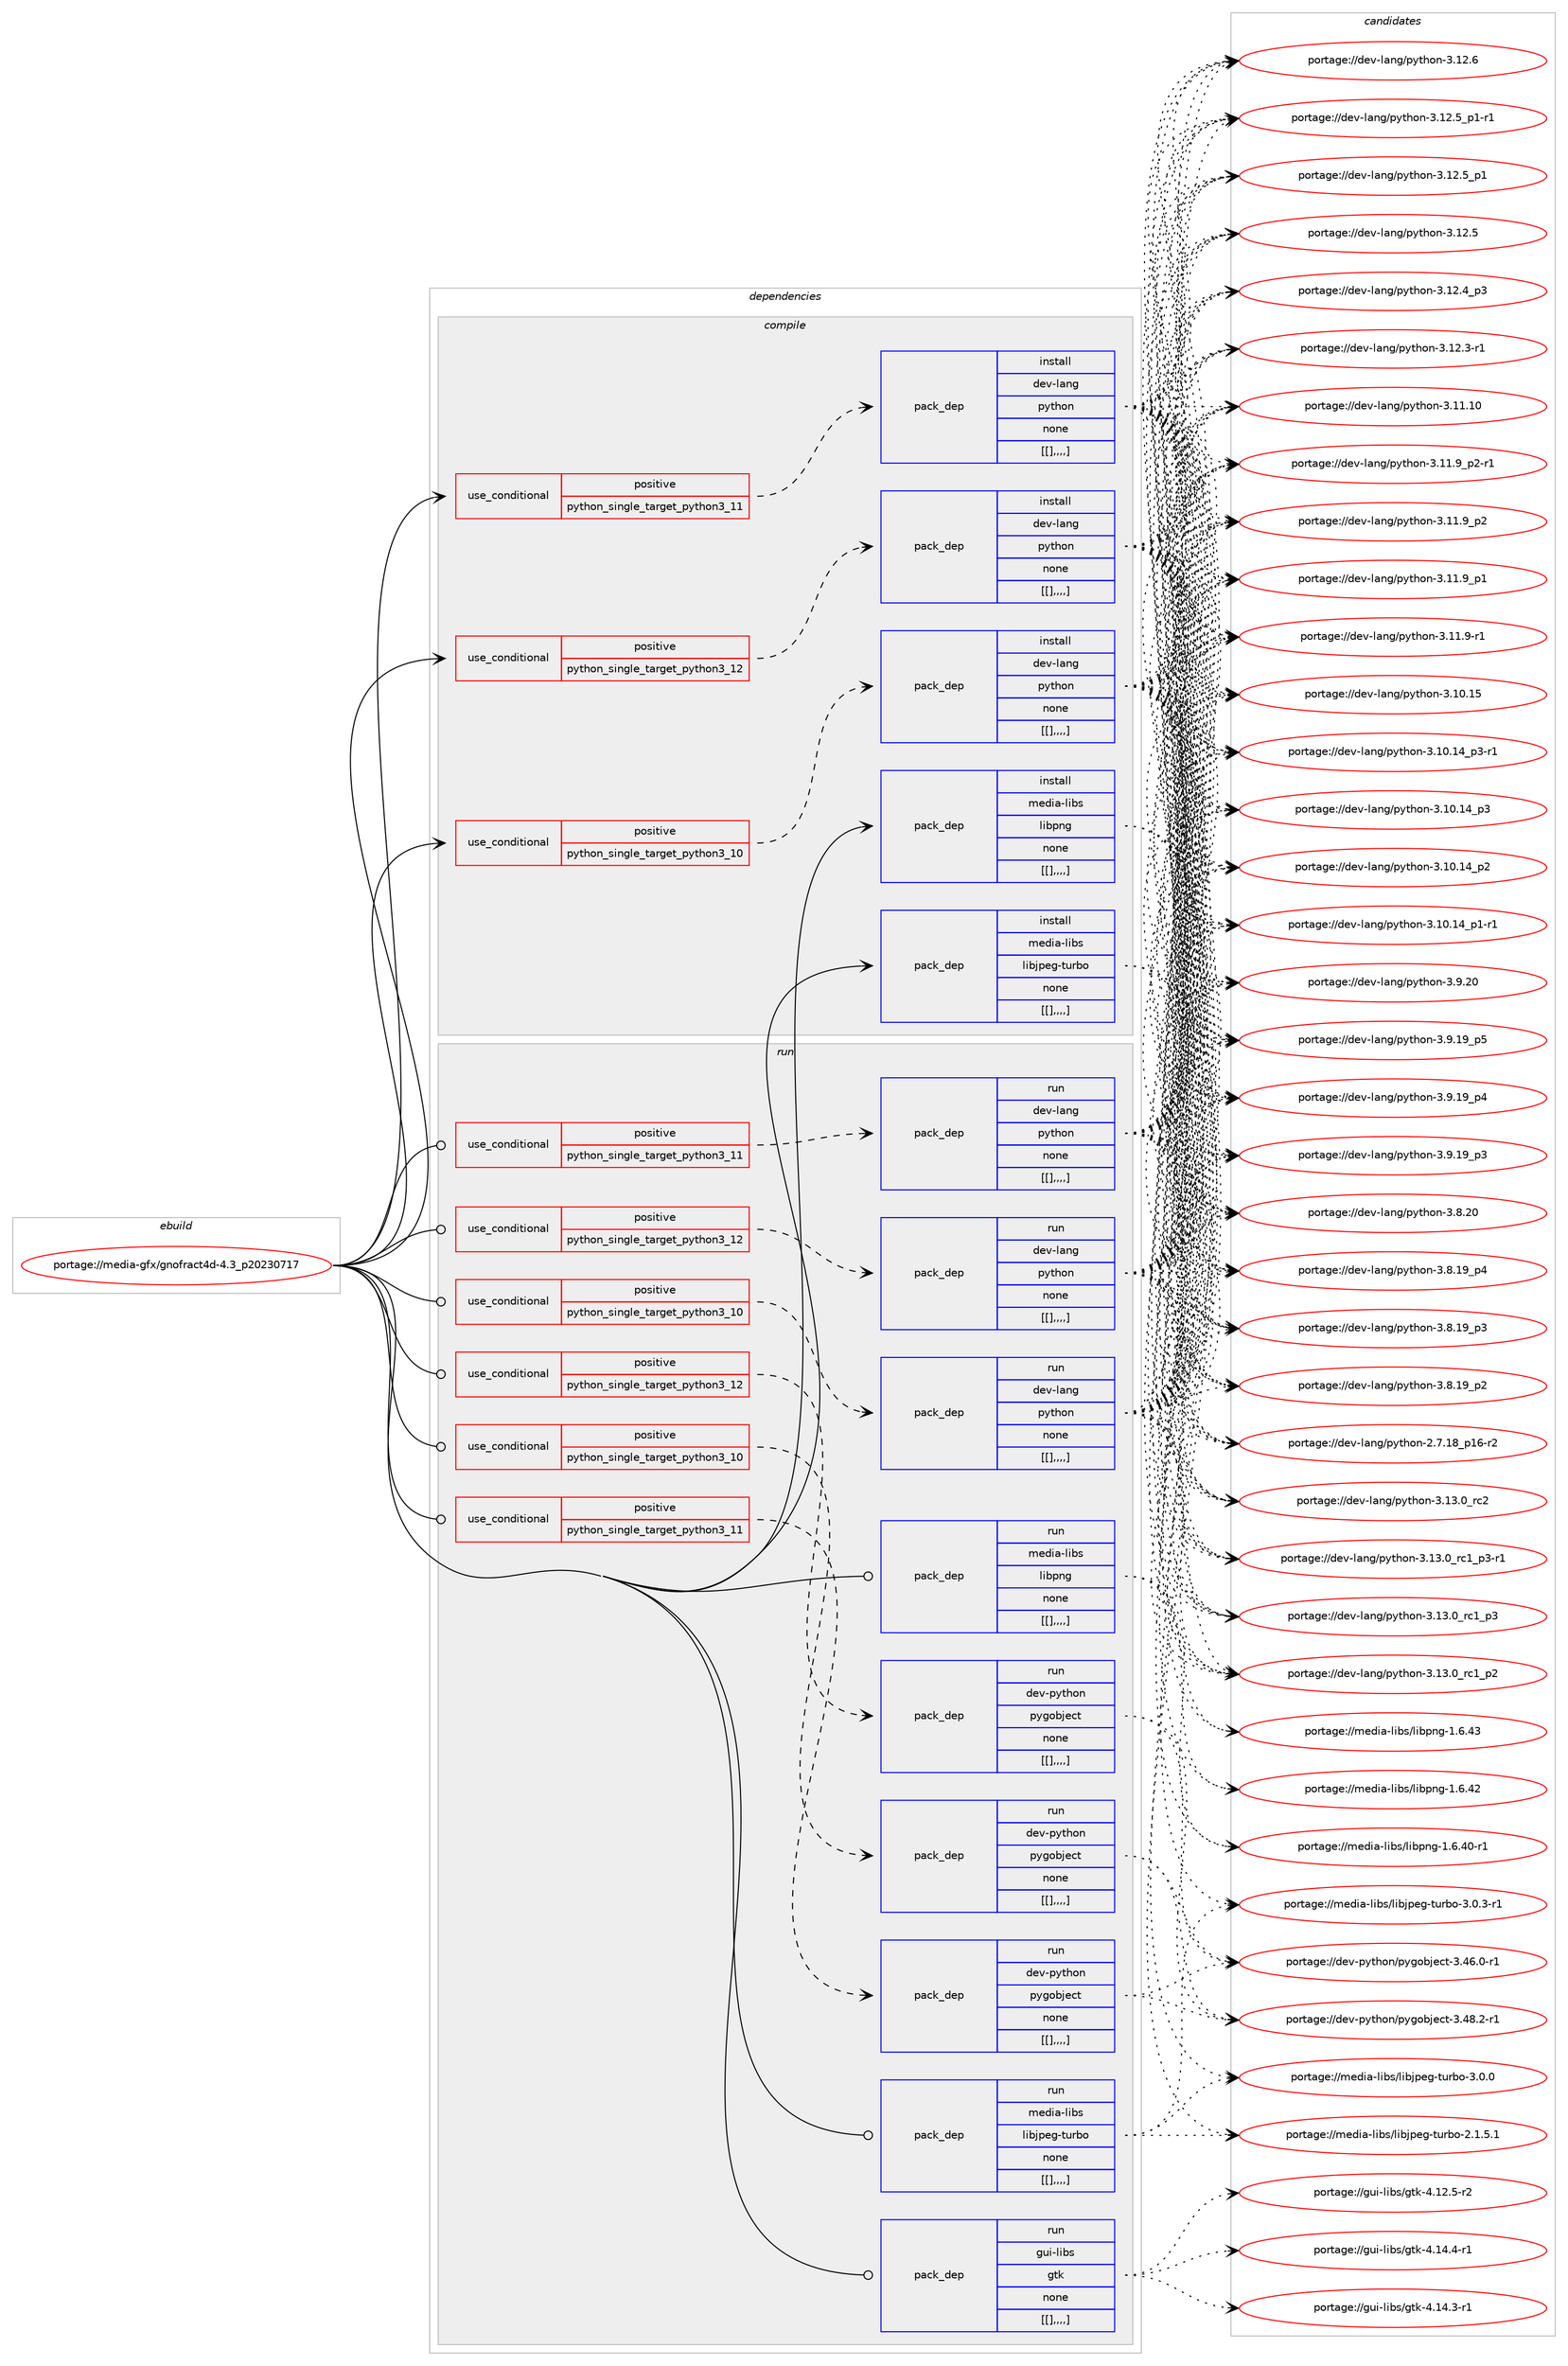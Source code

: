 digraph prolog {

# *************
# Graph options
# *************

newrank=true;
concentrate=true;
compound=true;
graph [rankdir=LR,fontname=Helvetica,fontsize=10,ranksep=1.5];#, ranksep=2.5, nodesep=0.2];
edge  [arrowhead=vee];
node  [fontname=Helvetica,fontsize=10];

# **********
# The ebuild
# **********

subgraph cluster_leftcol {
color=gray;
label=<<i>ebuild</i>>;
id [label="portage://media-gfx/gnofract4d-4.3_p20230717", color=red, width=4, href="../media-gfx/gnofract4d-4.3_p20230717.svg"];
}

# ****************
# The dependencies
# ****************

subgraph cluster_midcol {
color=gray;
label=<<i>dependencies</i>>;
subgraph cluster_compile {
fillcolor="#eeeeee";
style=filled;
label=<<i>compile</i>>;
subgraph cond75795 {
dependency303896 [label=<<TABLE BORDER="0" CELLBORDER="1" CELLSPACING="0" CELLPADDING="4"><TR><TD ROWSPAN="3" CELLPADDING="10">use_conditional</TD></TR><TR><TD>positive</TD></TR><TR><TD>python_single_target_python3_10</TD></TR></TABLE>>, shape=none, color=red];
subgraph pack225613 {
dependency303897 [label=<<TABLE BORDER="0" CELLBORDER="1" CELLSPACING="0" CELLPADDING="4" WIDTH="220"><TR><TD ROWSPAN="6" CELLPADDING="30">pack_dep</TD></TR><TR><TD WIDTH="110">install</TD></TR><TR><TD>dev-lang</TD></TR><TR><TD>python</TD></TR><TR><TD>none</TD></TR><TR><TD>[[],,,,]</TD></TR></TABLE>>, shape=none, color=blue];
}
dependency303896:e -> dependency303897:w [weight=20,style="dashed",arrowhead="vee"];
}
id:e -> dependency303896:w [weight=20,style="solid",arrowhead="vee"];
subgraph cond75796 {
dependency303898 [label=<<TABLE BORDER="0" CELLBORDER="1" CELLSPACING="0" CELLPADDING="4"><TR><TD ROWSPAN="3" CELLPADDING="10">use_conditional</TD></TR><TR><TD>positive</TD></TR><TR><TD>python_single_target_python3_11</TD></TR></TABLE>>, shape=none, color=red];
subgraph pack225614 {
dependency303899 [label=<<TABLE BORDER="0" CELLBORDER="1" CELLSPACING="0" CELLPADDING="4" WIDTH="220"><TR><TD ROWSPAN="6" CELLPADDING="30">pack_dep</TD></TR><TR><TD WIDTH="110">install</TD></TR><TR><TD>dev-lang</TD></TR><TR><TD>python</TD></TR><TR><TD>none</TD></TR><TR><TD>[[],,,,]</TD></TR></TABLE>>, shape=none, color=blue];
}
dependency303898:e -> dependency303899:w [weight=20,style="dashed",arrowhead="vee"];
}
id:e -> dependency303898:w [weight=20,style="solid",arrowhead="vee"];
subgraph cond75797 {
dependency303900 [label=<<TABLE BORDER="0" CELLBORDER="1" CELLSPACING="0" CELLPADDING="4"><TR><TD ROWSPAN="3" CELLPADDING="10">use_conditional</TD></TR><TR><TD>positive</TD></TR><TR><TD>python_single_target_python3_12</TD></TR></TABLE>>, shape=none, color=red];
subgraph pack225615 {
dependency303901 [label=<<TABLE BORDER="0" CELLBORDER="1" CELLSPACING="0" CELLPADDING="4" WIDTH="220"><TR><TD ROWSPAN="6" CELLPADDING="30">pack_dep</TD></TR><TR><TD WIDTH="110">install</TD></TR><TR><TD>dev-lang</TD></TR><TR><TD>python</TD></TR><TR><TD>none</TD></TR><TR><TD>[[],,,,]</TD></TR></TABLE>>, shape=none, color=blue];
}
dependency303900:e -> dependency303901:w [weight=20,style="dashed",arrowhead="vee"];
}
id:e -> dependency303900:w [weight=20,style="solid",arrowhead="vee"];
subgraph pack225616 {
dependency303902 [label=<<TABLE BORDER="0" CELLBORDER="1" CELLSPACING="0" CELLPADDING="4" WIDTH="220"><TR><TD ROWSPAN="6" CELLPADDING="30">pack_dep</TD></TR><TR><TD WIDTH="110">install</TD></TR><TR><TD>media-libs</TD></TR><TR><TD>libjpeg-turbo</TD></TR><TR><TD>none</TD></TR><TR><TD>[[],,,,]</TD></TR></TABLE>>, shape=none, color=blue];
}
id:e -> dependency303902:w [weight=20,style="solid",arrowhead="vee"];
subgraph pack225617 {
dependency303903 [label=<<TABLE BORDER="0" CELLBORDER="1" CELLSPACING="0" CELLPADDING="4" WIDTH="220"><TR><TD ROWSPAN="6" CELLPADDING="30">pack_dep</TD></TR><TR><TD WIDTH="110">install</TD></TR><TR><TD>media-libs</TD></TR><TR><TD>libpng</TD></TR><TR><TD>none</TD></TR><TR><TD>[[],,,,]</TD></TR></TABLE>>, shape=none, color=blue];
}
id:e -> dependency303903:w [weight=20,style="solid",arrowhead="vee"];
}
subgraph cluster_compileandrun {
fillcolor="#eeeeee";
style=filled;
label=<<i>compile and run</i>>;
}
subgraph cluster_run {
fillcolor="#eeeeee";
style=filled;
label=<<i>run</i>>;
subgraph cond75798 {
dependency303904 [label=<<TABLE BORDER="0" CELLBORDER="1" CELLSPACING="0" CELLPADDING="4"><TR><TD ROWSPAN="3" CELLPADDING="10">use_conditional</TD></TR><TR><TD>positive</TD></TR><TR><TD>python_single_target_python3_10</TD></TR></TABLE>>, shape=none, color=red];
subgraph pack225618 {
dependency303905 [label=<<TABLE BORDER="0" CELLBORDER="1" CELLSPACING="0" CELLPADDING="4" WIDTH="220"><TR><TD ROWSPAN="6" CELLPADDING="30">pack_dep</TD></TR><TR><TD WIDTH="110">run</TD></TR><TR><TD>dev-lang</TD></TR><TR><TD>python</TD></TR><TR><TD>none</TD></TR><TR><TD>[[],,,,]</TD></TR></TABLE>>, shape=none, color=blue];
}
dependency303904:e -> dependency303905:w [weight=20,style="dashed",arrowhead="vee"];
}
id:e -> dependency303904:w [weight=20,style="solid",arrowhead="odot"];
subgraph cond75799 {
dependency303906 [label=<<TABLE BORDER="0" CELLBORDER="1" CELLSPACING="0" CELLPADDING="4"><TR><TD ROWSPAN="3" CELLPADDING="10">use_conditional</TD></TR><TR><TD>positive</TD></TR><TR><TD>python_single_target_python3_10</TD></TR></TABLE>>, shape=none, color=red];
subgraph pack225619 {
dependency303907 [label=<<TABLE BORDER="0" CELLBORDER="1" CELLSPACING="0" CELLPADDING="4" WIDTH="220"><TR><TD ROWSPAN="6" CELLPADDING="30">pack_dep</TD></TR><TR><TD WIDTH="110">run</TD></TR><TR><TD>dev-python</TD></TR><TR><TD>pygobject</TD></TR><TR><TD>none</TD></TR><TR><TD>[[],,,,]</TD></TR></TABLE>>, shape=none, color=blue];
}
dependency303906:e -> dependency303907:w [weight=20,style="dashed",arrowhead="vee"];
}
id:e -> dependency303906:w [weight=20,style="solid",arrowhead="odot"];
subgraph cond75800 {
dependency303908 [label=<<TABLE BORDER="0" CELLBORDER="1" CELLSPACING="0" CELLPADDING="4"><TR><TD ROWSPAN="3" CELLPADDING="10">use_conditional</TD></TR><TR><TD>positive</TD></TR><TR><TD>python_single_target_python3_11</TD></TR></TABLE>>, shape=none, color=red];
subgraph pack225620 {
dependency303909 [label=<<TABLE BORDER="0" CELLBORDER="1" CELLSPACING="0" CELLPADDING="4" WIDTH="220"><TR><TD ROWSPAN="6" CELLPADDING="30">pack_dep</TD></TR><TR><TD WIDTH="110">run</TD></TR><TR><TD>dev-lang</TD></TR><TR><TD>python</TD></TR><TR><TD>none</TD></TR><TR><TD>[[],,,,]</TD></TR></TABLE>>, shape=none, color=blue];
}
dependency303908:e -> dependency303909:w [weight=20,style="dashed",arrowhead="vee"];
}
id:e -> dependency303908:w [weight=20,style="solid",arrowhead="odot"];
subgraph cond75801 {
dependency303910 [label=<<TABLE BORDER="0" CELLBORDER="1" CELLSPACING="0" CELLPADDING="4"><TR><TD ROWSPAN="3" CELLPADDING="10">use_conditional</TD></TR><TR><TD>positive</TD></TR><TR><TD>python_single_target_python3_11</TD></TR></TABLE>>, shape=none, color=red];
subgraph pack225621 {
dependency303911 [label=<<TABLE BORDER="0" CELLBORDER="1" CELLSPACING="0" CELLPADDING="4" WIDTH="220"><TR><TD ROWSPAN="6" CELLPADDING="30">pack_dep</TD></TR><TR><TD WIDTH="110">run</TD></TR><TR><TD>dev-python</TD></TR><TR><TD>pygobject</TD></TR><TR><TD>none</TD></TR><TR><TD>[[],,,,]</TD></TR></TABLE>>, shape=none, color=blue];
}
dependency303910:e -> dependency303911:w [weight=20,style="dashed",arrowhead="vee"];
}
id:e -> dependency303910:w [weight=20,style="solid",arrowhead="odot"];
subgraph cond75802 {
dependency303912 [label=<<TABLE BORDER="0" CELLBORDER="1" CELLSPACING="0" CELLPADDING="4"><TR><TD ROWSPAN="3" CELLPADDING="10">use_conditional</TD></TR><TR><TD>positive</TD></TR><TR><TD>python_single_target_python3_12</TD></TR></TABLE>>, shape=none, color=red];
subgraph pack225622 {
dependency303913 [label=<<TABLE BORDER="0" CELLBORDER="1" CELLSPACING="0" CELLPADDING="4" WIDTH="220"><TR><TD ROWSPAN="6" CELLPADDING="30">pack_dep</TD></TR><TR><TD WIDTH="110">run</TD></TR><TR><TD>dev-lang</TD></TR><TR><TD>python</TD></TR><TR><TD>none</TD></TR><TR><TD>[[],,,,]</TD></TR></TABLE>>, shape=none, color=blue];
}
dependency303912:e -> dependency303913:w [weight=20,style="dashed",arrowhead="vee"];
}
id:e -> dependency303912:w [weight=20,style="solid",arrowhead="odot"];
subgraph cond75803 {
dependency303914 [label=<<TABLE BORDER="0" CELLBORDER="1" CELLSPACING="0" CELLPADDING="4"><TR><TD ROWSPAN="3" CELLPADDING="10">use_conditional</TD></TR><TR><TD>positive</TD></TR><TR><TD>python_single_target_python3_12</TD></TR></TABLE>>, shape=none, color=red];
subgraph pack225623 {
dependency303915 [label=<<TABLE BORDER="0" CELLBORDER="1" CELLSPACING="0" CELLPADDING="4" WIDTH="220"><TR><TD ROWSPAN="6" CELLPADDING="30">pack_dep</TD></TR><TR><TD WIDTH="110">run</TD></TR><TR><TD>dev-python</TD></TR><TR><TD>pygobject</TD></TR><TR><TD>none</TD></TR><TR><TD>[[],,,,]</TD></TR></TABLE>>, shape=none, color=blue];
}
dependency303914:e -> dependency303915:w [weight=20,style="dashed",arrowhead="vee"];
}
id:e -> dependency303914:w [weight=20,style="solid",arrowhead="odot"];
subgraph pack225624 {
dependency303916 [label=<<TABLE BORDER="0" CELLBORDER="1" CELLSPACING="0" CELLPADDING="4" WIDTH="220"><TR><TD ROWSPAN="6" CELLPADDING="30">pack_dep</TD></TR><TR><TD WIDTH="110">run</TD></TR><TR><TD>gui-libs</TD></TR><TR><TD>gtk</TD></TR><TR><TD>none</TD></TR><TR><TD>[[],,,,]</TD></TR></TABLE>>, shape=none, color=blue];
}
id:e -> dependency303916:w [weight=20,style="solid",arrowhead="odot"];
subgraph pack225625 {
dependency303917 [label=<<TABLE BORDER="0" CELLBORDER="1" CELLSPACING="0" CELLPADDING="4" WIDTH="220"><TR><TD ROWSPAN="6" CELLPADDING="30">pack_dep</TD></TR><TR><TD WIDTH="110">run</TD></TR><TR><TD>media-libs</TD></TR><TR><TD>libjpeg-turbo</TD></TR><TR><TD>none</TD></TR><TR><TD>[[],,,,]</TD></TR></TABLE>>, shape=none, color=blue];
}
id:e -> dependency303917:w [weight=20,style="solid",arrowhead="odot"];
subgraph pack225626 {
dependency303918 [label=<<TABLE BORDER="0" CELLBORDER="1" CELLSPACING="0" CELLPADDING="4" WIDTH="220"><TR><TD ROWSPAN="6" CELLPADDING="30">pack_dep</TD></TR><TR><TD WIDTH="110">run</TD></TR><TR><TD>media-libs</TD></TR><TR><TD>libpng</TD></TR><TR><TD>none</TD></TR><TR><TD>[[],,,,]</TD></TR></TABLE>>, shape=none, color=blue];
}
id:e -> dependency303918:w [weight=20,style="solid",arrowhead="odot"];
}
}

# **************
# The candidates
# **************

subgraph cluster_choices {
rank=same;
color=gray;
label=<<i>candidates</i>>;

subgraph choice225613 {
color=black;
nodesep=1;
choice10010111845108971101034711212111610411111045514649514648951149950 [label="portage://dev-lang/python-3.13.0_rc2", color=red, width=4,href="../dev-lang/python-3.13.0_rc2.svg"];
choice1001011184510897110103471121211161041111104551464951464895114994995112514511449 [label="portage://dev-lang/python-3.13.0_rc1_p3-r1", color=red, width=4,href="../dev-lang/python-3.13.0_rc1_p3-r1.svg"];
choice100101118451089711010347112121116104111110455146495146489511499499511251 [label="portage://dev-lang/python-3.13.0_rc1_p3", color=red, width=4,href="../dev-lang/python-3.13.0_rc1_p3.svg"];
choice100101118451089711010347112121116104111110455146495146489511499499511250 [label="portage://dev-lang/python-3.13.0_rc1_p2", color=red, width=4,href="../dev-lang/python-3.13.0_rc1_p2.svg"];
choice10010111845108971101034711212111610411111045514649504654 [label="portage://dev-lang/python-3.12.6", color=red, width=4,href="../dev-lang/python-3.12.6.svg"];
choice1001011184510897110103471121211161041111104551464950465395112494511449 [label="portage://dev-lang/python-3.12.5_p1-r1", color=red, width=4,href="../dev-lang/python-3.12.5_p1-r1.svg"];
choice100101118451089711010347112121116104111110455146495046539511249 [label="portage://dev-lang/python-3.12.5_p1", color=red, width=4,href="../dev-lang/python-3.12.5_p1.svg"];
choice10010111845108971101034711212111610411111045514649504653 [label="portage://dev-lang/python-3.12.5", color=red, width=4,href="../dev-lang/python-3.12.5.svg"];
choice100101118451089711010347112121116104111110455146495046529511251 [label="portage://dev-lang/python-3.12.4_p3", color=red, width=4,href="../dev-lang/python-3.12.4_p3.svg"];
choice100101118451089711010347112121116104111110455146495046514511449 [label="portage://dev-lang/python-3.12.3-r1", color=red, width=4,href="../dev-lang/python-3.12.3-r1.svg"];
choice1001011184510897110103471121211161041111104551464949464948 [label="portage://dev-lang/python-3.11.10", color=red, width=4,href="../dev-lang/python-3.11.10.svg"];
choice1001011184510897110103471121211161041111104551464949465795112504511449 [label="portage://dev-lang/python-3.11.9_p2-r1", color=red, width=4,href="../dev-lang/python-3.11.9_p2-r1.svg"];
choice100101118451089711010347112121116104111110455146494946579511250 [label="portage://dev-lang/python-3.11.9_p2", color=red, width=4,href="../dev-lang/python-3.11.9_p2.svg"];
choice100101118451089711010347112121116104111110455146494946579511249 [label="portage://dev-lang/python-3.11.9_p1", color=red, width=4,href="../dev-lang/python-3.11.9_p1.svg"];
choice100101118451089711010347112121116104111110455146494946574511449 [label="portage://dev-lang/python-3.11.9-r1", color=red, width=4,href="../dev-lang/python-3.11.9-r1.svg"];
choice1001011184510897110103471121211161041111104551464948464953 [label="portage://dev-lang/python-3.10.15", color=red, width=4,href="../dev-lang/python-3.10.15.svg"];
choice100101118451089711010347112121116104111110455146494846495295112514511449 [label="portage://dev-lang/python-3.10.14_p3-r1", color=red, width=4,href="../dev-lang/python-3.10.14_p3-r1.svg"];
choice10010111845108971101034711212111610411111045514649484649529511251 [label="portage://dev-lang/python-3.10.14_p3", color=red, width=4,href="../dev-lang/python-3.10.14_p3.svg"];
choice10010111845108971101034711212111610411111045514649484649529511250 [label="portage://dev-lang/python-3.10.14_p2", color=red, width=4,href="../dev-lang/python-3.10.14_p2.svg"];
choice100101118451089711010347112121116104111110455146494846495295112494511449 [label="portage://dev-lang/python-3.10.14_p1-r1", color=red, width=4,href="../dev-lang/python-3.10.14_p1-r1.svg"];
choice10010111845108971101034711212111610411111045514657465048 [label="portage://dev-lang/python-3.9.20", color=red, width=4,href="../dev-lang/python-3.9.20.svg"];
choice100101118451089711010347112121116104111110455146574649579511253 [label="portage://dev-lang/python-3.9.19_p5", color=red, width=4,href="../dev-lang/python-3.9.19_p5.svg"];
choice100101118451089711010347112121116104111110455146574649579511252 [label="portage://dev-lang/python-3.9.19_p4", color=red, width=4,href="../dev-lang/python-3.9.19_p4.svg"];
choice100101118451089711010347112121116104111110455146574649579511251 [label="portage://dev-lang/python-3.9.19_p3", color=red, width=4,href="../dev-lang/python-3.9.19_p3.svg"];
choice10010111845108971101034711212111610411111045514656465048 [label="portage://dev-lang/python-3.8.20", color=red, width=4,href="../dev-lang/python-3.8.20.svg"];
choice100101118451089711010347112121116104111110455146564649579511252 [label="portage://dev-lang/python-3.8.19_p4", color=red, width=4,href="../dev-lang/python-3.8.19_p4.svg"];
choice100101118451089711010347112121116104111110455146564649579511251 [label="portage://dev-lang/python-3.8.19_p3", color=red, width=4,href="../dev-lang/python-3.8.19_p3.svg"];
choice100101118451089711010347112121116104111110455146564649579511250 [label="portage://dev-lang/python-3.8.19_p2", color=red, width=4,href="../dev-lang/python-3.8.19_p2.svg"];
choice100101118451089711010347112121116104111110455046554649569511249544511450 [label="portage://dev-lang/python-2.7.18_p16-r2", color=red, width=4,href="../dev-lang/python-2.7.18_p16-r2.svg"];
dependency303897:e -> choice10010111845108971101034711212111610411111045514649514648951149950:w [style=dotted,weight="100"];
dependency303897:e -> choice1001011184510897110103471121211161041111104551464951464895114994995112514511449:w [style=dotted,weight="100"];
dependency303897:e -> choice100101118451089711010347112121116104111110455146495146489511499499511251:w [style=dotted,weight="100"];
dependency303897:e -> choice100101118451089711010347112121116104111110455146495146489511499499511250:w [style=dotted,weight="100"];
dependency303897:e -> choice10010111845108971101034711212111610411111045514649504654:w [style=dotted,weight="100"];
dependency303897:e -> choice1001011184510897110103471121211161041111104551464950465395112494511449:w [style=dotted,weight="100"];
dependency303897:e -> choice100101118451089711010347112121116104111110455146495046539511249:w [style=dotted,weight="100"];
dependency303897:e -> choice10010111845108971101034711212111610411111045514649504653:w [style=dotted,weight="100"];
dependency303897:e -> choice100101118451089711010347112121116104111110455146495046529511251:w [style=dotted,weight="100"];
dependency303897:e -> choice100101118451089711010347112121116104111110455146495046514511449:w [style=dotted,weight="100"];
dependency303897:e -> choice1001011184510897110103471121211161041111104551464949464948:w [style=dotted,weight="100"];
dependency303897:e -> choice1001011184510897110103471121211161041111104551464949465795112504511449:w [style=dotted,weight="100"];
dependency303897:e -> choice100101118451089711010347112121116104111110455146494946579511250:w [style=dotted,weight="100"];
dependency303897:e -> choice100101118451089711010347112121116104111110455146494946579511249:w [style=dotted,weight="100"];
dependency303897:e -> choice100101118451089711010347112121116104111110455146494946574511449:w [style=dotted,weight="100"];
dependency303897:e -> choice1001011184510897110103471121211161041111104551464948464953:w [style=dotted,weight="100"];
dependency303897:e -> choice100101118451089711010347112121116104111110455146494846495295112514511449:w [style=dotted,weight="100"];
dependency303897:e -> choice10010111845108971101034711212111610411111045514649484649529511251:w [style=dotted,weight="100"];
dependency303897:e -> choice10010111845108971101034711212111610411111045514649484649529511250:w [style=dotted,weight="100"];
dependency303897:e -> choice100101118451089711010347112121116104111110455146494846495295112494511449:w [style=dotted,weight="100"];
dependency303897:e -> choice10010111845108971101034711212111610411111045514657465048:w [style=dotted,weight="100"];
dependency303897:e -> choice100101118451089711010347112121116104111110455146574649579511253:w [style=dotted,weight="100"];
dependency303897:e -> choice100101118451089711010347112121116104111110455146574649579511252:w [style=dotted,weight="100"];
dependency303897:e -> choice100101118451089711010347112121116104111110455146574649579511251:w [style=dotted,weight="100"];
dependency303897:e -> choice10010111845108971101034711212111610411111045514656465048:w [style=dotted,weight="100"];
dependency303897:e -> choice100101118451089711010347112121116104111110455146564649579511252:w [style=dotted,weight="100"];
dependency303897:e -> choice100101118451089711010347112121116104111110455146564649579511251:w [style=dotted,weight="100"];
dependency303897:e -> choice100101118451089711010347112121116104111110455146564649579511250:w [style=dotted,weight="100"];
dependency303897:e -> choice100101118451089711010347112121116104111110455046554649569511249544511450:w [style=dotted,weight="100"];
}
subgraph choice225614 {
color=black;
nodesep=1;
choice10010111845108971101034711212111610411111045514649514648951149950 [label="portage://dev-lang/python-3.13.0_rc2", color=red, width=4,href="../dev-lang/python-3.13.0_rc2.svg"];
choice1001011184510897110103471121211161041111104551464951464895114994995112514511449 [label="portage://dev-lang/python-3.13.0_rc1_p3-r1", color=red, width=4,href="../dev-lang/python-3.13.0_rc1_p3-r1.svg"];
choice100101118451089711010347112121116104111110455146495146489511499499511251 [label="portage://dev-lang/python-3.13.0_rc1_p3", color=red, width=4,href="../dev-lang/python-3.13.0_rc1_p3.svg"];
choice100101118451089711010347112121116104111110455146495146489511499499511250 [label="portage://dev-lang/python-3.13.0_rc1_p2", color=red, width=4,href="../dev-lang/python-3.13.0_rc1_p2.svg"];
choice10010111845108971101034711212111610411111045514649504654 [label="portage://dev-lang/python-3.12.6", color=red, width=4,href="../dev-lang/python-3.12.6.svg"];
choice1001011184510897110103471121211161041111104551464950465395112494511449 [label="portage://dev-lang/python-3.12.5_p1-r1", color=red, width=4,href="../dev-lang/python-3.12.5_p1-r1.svg"];
choice100101118451089711010347112121116104111110455146495046539511249 [label="portage://dev-lang/python-3.12.5_p1", color=red, width=4,href="../dev-lang/python-3.12.5_p1.svg"];
choice10010111845108971101034711212111610411111045514649504653 [label="portage://dev-lang/python-3.12.5", color=red, width=4,href="../dev-lang/python-3.12.5.svg"];
choice100101118451089711010347112121116104111110455146495046529511251 [label="portage://dev-lang/python-3.12.4_p3", color=red, width=4,href="../dev-lang/python-3.12.4_p3.svg"];
choice100101118451089711010347112121116104111110455146495046514511449 [label="portage://dev-lang/python-3.12.3-r1", color=red, width=4,href="../dev-lang/python-3.12.3-r1.svg"];
choice1001011184510897110103471121211161041111104551464949464948 [label="portage://dev-lang/python-3.11.10", color=red, width=4,href="../dev-lang/python-3.11.10.svg"];
choice1001011184510897110103471121211161041111104551464949465795112504511449 [label="portage://dev-lang/python-3.11.9_p2-r1", color=red, width=4,href="../dev-lang/python-3.11.9_p2-r1.svg"];
choice100101118451089711010347112121116104111110455146494946579511250 [label="portage://dev-lang/python-3.11.9_p2", color=red, width=4,href="../dev-lang/python-3.11.9_p2.svg"];
choice100101118451089711010347112121116104111110455146494946579511249 [label="portage://dev-lang/python-3.11.9_p1", color=red, width=4,href="../dev-lang/python-3.11.9_p1.svg"];
choice100101118451089711010347112121116104111110455146494946574511449 [label="portage://dev-lang/python-3.11.9-r1", color=red, width=4,href="../dev-lang/python-3.11.9-r1.svg"];
choice1001011184510897110103471121211161041111104551464948464953 [label="portage://dev-lang/python-3.10.15", color=red, width=4,href="../dev-lang/python-3.10.15.svg"];
choice100101118451089711010347112121116104111110455146494846495295112514511449 [label="portage://dev-lang/python-3.10.14_p3-r1", color=red, width=4,href="../dev-lang/python-3.10.14_p3-r1.svg"];
choice10010111845108971101034711212111610411111045514649484649529511251 [label="portage://dev-lang/python-3.10.14_p3", color=red, width=4,href="../dev-lang/python-3.10.14_p3.svg"];
choice10010111845108971101034711212111610411111045514649484649529511250 [label="portage://dev-lang/python-3.10.14_p2", color=red, width=4,href="../dev-lang/python-3.10.14_p2.svg"];
choice100101118451089711010347112121116104111110455146494846495295112494511449 [label="portage://dev-lang/python-3.10.14_p1-r1", color=red, width=4,href="../dev-lang/python-3.10.14_p1-r1.svg"];
choice10010111845108971101034711212111610411111045514657465048 [label="portage://dev-lang/python-3.9.20", color=red, width=4,href="../dev-lang/python-3.9.20.svg"];
choice100101118451089711010347112121116104111110455146574649579511253 [label="portage://dev-lang/python-3.9.19_p5", color=red, width=4,href="../dev-lang/python-3.9.19_p5.svg"];
choice100101118451089711010347112121116104111110455146574649579511252 [label="portage://dev-lang/python-3.9.19_p4", color=red, width=4,href="../dev-lang/python-3.9.19_p4.svg"];
choice100101118451089711010347112121116104111110455146574649579511251 [label="portage://dev-lang/python-3.9.19_p3", color=red, width=4,href="../dev-lang/python-3.9.19_p3.svg"];
choice10010111845108971101034711212111610411111045514656465048 [label="portage://dev-lang/python-3.8.20", color=red, width=4,href="../dev-lang/python-3.8.20.svg"];
choice100101118451089711010347112121116104111110455146564649579511252 [label="portage://dev-lang/python-3.8.19_p4", color=red, width=4,href="../dev-lang/python-3.8.19_p4.svg"];
choice100101118451089711010347112121116104111110455146564649579511251 [label="portage://dev-lang/python-3.8.19_p3", color=red, width=4,href="../dev-lang/python-3.8.19_p3.svg"];
choice100101118451089711010347112121116104111110455146564649579511250 [label="portage://dev-lang/python-3.8.19_p2", color=red, width=4,href="../dev-lang/python-3.8.19_p2.svg"];
choice100101118451089711010347112121116104111110455046554649569511249544511450 [label="portage://dev-lang/python-2.7.18_p16-r2", color=red, width=4,href="../dev-lang/python-2.7.18_p16-r2.svg"];
dependency303899:e -> choice10010111845108971101034711212111610411111045514649514648951149950:w [style=dotted,weight="100"];
dependency303899:e -> choice1001011184510897110103471121211161041111104551464951464895114994995112514511449:w [style=dotted,weight="100"];
dependency303899:e -> choice100101118451089711010347112121116104111110455146495146489511499499511251:w [style=dotted,weight="100"];
dependency303899:e -> choice100101118451089711010347112121116104111110455146495146489511499499511250:w [style=dotted,weight="100"];
dependency303899:e -> choice10010111845108971101034711212111610411111045514649504654:w [style=dotted,weight="100"];
dependency303899:e -> choice1001011184510897110103471121211161041111104551464950465395112494511449:w [style=dotted,weight="100"];
dependency303899:e -> choice100101118451089711010347112121116104111110455146495046539511249:w [style=dotted,weight="100"];
dependency303899:e -> choice10010111845108971101034711212111610411111045514649504653:w [style=dotted,weight="100"];
dependency303899:e -> choice100101118451089711010347112121116104111110455146495046529511251:w [style=dotted,weight="100"];
dependency303899:e -> choice100101118451089711010347112121116104111110455146495046514511449:w [style=dotted,weight="100"];
dependency303899:e -> choice1001011184510897110103471121211161041111104551464949464948:w [style=dotted,weight="100"];
dependency303899:e -> choice1001011184510897110103471121211161041111104551464949465795112504511449:w [style=dotted,weight="100"];
dependency303899:e -> choice100101118451089711010347112121116104111110455146494946579511250:w [style=dotted,weight="100"];
dependency303899:e -> choice100101118451089711010347112121116104111110455146494946579511249:w [style=dotted,weight="100"];
dependency303899:e -> choice100101118451089711010347112121116104111110455146494946574511449:w [style=dotted,weight="100"];
dependency303899:e -> choice1001011184510897110103471121211161041111104551464948464953:w [style=dotted,weight="100"];
dependency303899:e -> choice100101118451089711010347112121116104111110455146494846495295112514511449:w [style=dotted,weight="100"];
dependency303899:e -> choice10010111845108971101034711212111610411111045514649484649529511251:w [style=dotted,weight="100"];
dependency303899:e -> choice10010111845108971101034711212111610411111045514649484649529511250:w [style=dotted,weight="100"];
dependency303899:e -> choice100101118451089711010347112121116104111110455146494846495295112494511449:w [style=dotted,weight="100"];
dependency303899:e -> choice10010111845108971101034711212111610411111045514657465048:w [style=dotted,weight="100"];
dependency303899:e -> choice100101118451089711010347112121116104111110455146574649579511253:w [style=dotted,weight="100"];
dependency303899:e -> choice100101118451089711010347112121116104111110455146574649579511252:w [style=dotted,weight="100"];
dependency303899:e -> choice100101118451089711010347112121116104111110455146574649579511251:w [style=dotted,weight="100"];
dependency303899:e -> choice10010111845108971101034711212111610411111045514656465048:w [style=dotted,weight="100"];
dependency303899:e -> choice100101118451089711010347112121116104111110455146564649579511252:w [style=dotted,weight="100"];
dependency303899:e -> choice100101118451089711010347112121116104111110455146564649579511251:w [style=dotted,weight="100"];
dependency303899:e -> choice100101118451089711010347112121116104111110455146564649579511250:w [style=dotted,weight="100"];
dependency303899:e -> choice100101118451089711010347112121116104111110455046554649569511249544511450:w [style=dotted,weight="100"];
}
subgraph choice225615 {
color=black;
nodesep=1;
choice10010111845108971101034711212111610411111045514649514648951149950 [label="portage://dev-lang/python-3.13.0_rc2", color=red, width=4,href="../dev-lang/python-3.13.0_rc2.svg"];
choice1001011184510897110103471121211161041111104551464951464895114994995112514511449 [label="portage://dev-lang/python-3.13.0_rc1_p3-r1", color=red, width=4,href="../dev-lang/python-3.13.0_rc1_p3-r1.svg"];
choice100101118451089711010347112121116104111110455146495146489511499499511251 [label="portage://dev-lang/python-3.13.0_rc1_p3", color=red, width=4,href="../dev-lang/python-3.13.0_rc1_p3.svg"];
choice100101118451089711010347112121116104111110455146495146489511499499511250 [label="portage://dev-lang/python-3.13.0_rc1_p2", color=red, width=4,href="../dev-lang/python-3.13.0_rc1_p2.svg"];
choice10010111845108971101034711212111610411111045514649504654 [label="portage://dev-lang/python-3.12.6", color=red, width=4,href="../dev-lang/python-3.12.6.svg"];
choice1001011184510897110103471121211161041111104551464950465395112494511449 [label="portage://dev-lang/python-3.12.5_p1-r1", color=red, width=4,href="../dev-lang/python-3.12.5_p1-r1.svg"];
choice100101118451089711010347112121116104111110455146495046539511249 [label="portage://dev-lang/python-3.12.5_p1", color=red, width=4,href="../dev-lang/python-3.12.5_p1.svg"];
choice10010111845108971101034711212111610411111045514649504653 [label="portage://dev-lang/python-3.12.5", color=red, width=4,href="../dev-lang/python-3.12.5.svg"];
choice100101118451089711010347112121116104111110455146495046529511251 [label="portage://dev-lang/python-3.12.4_p3", color=red, width=4,href="../dev-lang/python-3.12.4_p3.svg"];
choice100101118451089711010347112121116104111110455146495046514511449 [label="portage://dev-lang/python-3.12.3-r1", color=red, width=4,href="../dev-lang/python-3.12.3-r1.svg"];
choice1001011184510897110103471121211161041111104551464949464948 [label="portage://dev-lang/python-3.11.10", color=red, width=4,href="../dev-lang/python-3.11.10.svg"];
choice1001011184510897110103471121211161041111104551464949465795112504511449 [label="portage://dev-lang/python-3.11.9_p2-r1", color=red, width=4,href="../dev-lang/python-3.11.9_p2-r1.svg"];
choice100101118451089711010347112121116104111110455146494946579511250 [label="portage://dev-lang/python-3.11.9_p2", color=red, width=4,href="../dev-lang/python-3.11.9_p2.svg"];
choice100101118451089711010347112121116104111110455146494946579511249 [label="portage://dev-lang/python-3.11.9_p1", color=red, width=4,href="../dev-lang/python-3.11.9_p1.svg"];
choice100101118451089711010347112121116104111110455146494946574511449 [label="portage://dev-lang/python-3.11.9-r1", color=red, width=4,href="../dev-lang/python-3.11.9-r1.svg"];
choice1001011184510897110103471121211161041111104551464948464953 [label="portage://dev-lang/python-3.10.15", color=red, width=4,href="../dev-lang/python-3.10.15.svg"];
choice100101118451089711010347112121116104111110455146494846495295112514511449 [label="portage://dev-lang/python-3.10.14_p3-r1", color=red, width=4,href="../dev-lang/python-3.10.14_p3-r1.svg"];
choice10010111845108971101034711212111610411111045514649484649529511251 [label="portage://dev-lang/python-3.10.14_p3", color=red, width=4,href="../dev-lang/python-3.10.14_p3.svg"];
choice10010111845108971101034711212111610411111045514649484649529511250 [label="portage://dev-lang/python-3.10.14_p2", color=red, width=4,href="../dev-lang/python-3.10.14_p2.svg"];
choice100101118451089711010347112121116104111110455146494846495295112494511449 [label="portage://dev-lang/python-3.10.14_p1-r1", color=red, width=4,href="../dev-lang/python-3.10.14_p1-r1.svg"];
choice10010111845108971101034711212111610411111045514657465048 [label="portage://dev-lang/python-3.9.20", color=red, width=4,href="../dev-lang/python-3.9.20.svg"];
choice100101118451089711010347112121116104111110455146574649579511253 [label="portage://dev-lang/python-3.9.19_p5", color=red, width=4,href="../dev-lang/python-3.9.19_p5.svg"];
choice100101118451089711010347112121116104111110455146574649579511252 [label="portage://dev-lang/python-3.9.19_p4", color=red, width=4,href="../dev-lang/python-3.9.19_p4.svg"];
choice100101118451089711010347112121116104111110455146574649579511251 [label="portage://dev-lang/python-3.9.19_p3", color=red, width=4,href="../dev-lang/python-3.9.19_p3.svg"];
choice10010111845108971101034711212111610411111045514656465048 [label="portage://dev-lang/python-3.8.20", color=red, width=4,href="../dev-lang/python-3.8.20.svg"];
choice100101118451089711010347112121116104111110455146564649579511252 [label="portage://dev-lang/python-3.8.19_p4", color=red, width=4,href="../dev-lang/python-3.8.19_p4.svg"];
choice100101118451089711010347112121116104111110455146564649579511251 [label="portage://dev-lang/python-3.8.19_p3", color=red, width=4,href="../dev-lang/python-3.8.19_p3.svg"];
choice100101118451089711010347112121116104111110455146564649579511250 [label="portage://dev-lang/python-3.8.19_p2", color=red, width=4,href="../dev-lang/python-3.8.19_p2.svg"];
choice100101118451089711010347112121116104111110455046554649569511249544511450 [label="portage://dev-lang/python-2.7.18_p16-r2", color=red, width=4,href="../dev-lang/python-2.7.18_p16-r2.svg"];
dependency303901:e -> choice10010111845108971101034711212111610411111045514649514648951149950:w [style=dotted,weight="100"];
dependency303901:e -> choice1001011184510897110103471121211161041111104551464951464895114994995112514511449:w [style=dotted,weight="100"];
dependency303901:e -> choice100101118451089711010347112121116104111110455146495146489511499499511251:w [style=dotted,weight="100"];
dependency303901:e -> choice100101118451089711010347112121116104111110455146495146489511499499511250:w [style=dotted,weight="100"];
dependency303901:e -> choice10010111845108971101034711212111610411111045514649504654:w [style=dotted,weight="100"];
dependency303901:e -> choice1001011184510897110103471121211161041111104551464950465395112494511449:w [style=dotted,weight="100"];
dependency303901:e -> choice100101118451089711010347112121116104111110455146495046539511249:w [style=dotted,weight="100"];
dependency303901:e -> choice10010111845108971101034711212111610411111045514649504653:w [style=dotted,weight="100"];
dependency303901:e -> choice100101118451089711010347112121116104111110455146495046529511251:w [style=dotted,weight="100"];
dependency303901:e -> choice100101118451089711010347112121116104111110455146495046514511449:w [style=dotted,weight="100"];
dependency303901:e -> choice1001011184510897110103471121211161041111104551464949464948:w [style=dotted,weight="100"];
dependency303901:e -> choice1001011184510897110103471121211161041111104551464949465795112504511449:w [style=dotted,weight="100"];
dependency303901:e -> choice100101118451089711010347112121116104111110455146494946579511250:w [style=dotted,weight="100"];
dependency303901:e -> choice100101118451089711010347112121116104111110455146494946579511249:w [style=dotted,weight="100"];
dependency303901:e -> choice100101118451089711010347112121116104111110455146494946574511449:w [style=dotted,weight="100"];
dependency303901:e -> choice1001011184510897110103471121211161041111104551464948464953:w [style=dotted,weight="100"];
dependency303901:e -> choice100101118451089711010347112121116104111110455146494846495295112514511449:w [style=dotted,weight="100"];
dependency303901:e -> choice10010111845108971101034711212111610411111045514649484649529511251:w [style=dotted,weight="100"];
dependency303901:e -> choice10010111845108971101034711212111610411111045514649484649529511250:w [style=dotted,weight="100"];
dependency303901:e -> choice100101118451089711010347112121116104111110455146494846495295112494511449:w [style=dotted,weight="100"];
dependency303901:e -> choice10010111845108971101034711212111610411111045514657465048:w [style=dotted,weight="100"];
dependency303901:e -> choice100101118451089711010347112121116104111110455146574649579511253:w [style=dotted,weight="100"];
dependency303901:e -> choice100101118451089711010347112121116104111110455146574649579511252:w [style=dotted,weight="100"];
dependency303901:e -> choice100101118451089711010347112121116104111110455146574649579511251:w [style=dotted,weight="100"];
dependency303901:e -> choice10010111845108971101034711212111610411111045514656465048:w [style=dotted,weight="100"];
dependency303901:e -> choice100101118451089711010347112121116104111110455146564649579511252:w [style=dotted,weight="100"];
dependency303901:e -> choice100101118451089711010347112121116104111110455146564649579511251:w [style=dotted,weight="100"];
dependency303901:e -> choice100101118451089711010347112121116104111110455146564649579511250:w [style=dotted,weight="100"];
dependency303901:e -> choice100101118451089711010347112121116104111110455046554649569511249544511450:w [style=dotted,weight="100"];
}
subgraph choice225616 {
color=black;
nodesep=1;
choice109101100105974510810598115471081059810611210110345116117114981114551464846514511449 [label="portage://media-libs/libjpeg-turbo-3.0.3-r1", color=red, width=4,href="../media-libs/libjpeg-turbo-3.0.3-r1.svg"];
choice10910110010597451081059811547108105981061121011034511611711498111455146484648 [label="portage://media-libs/libjpeg-turbo-3.0.0", color=red, width=4,href="../media-libs/libjpeg-turbo-3.0.0.svg"];
choice109101100105974510810598115471081059810611210110345116117114981114550464946534649 [label="portage://media-libs/libjpeg-turbo-2.1.5.1", color=red, width=4,href="../media-libs/libjpeg-turbo-2.1.5.1.svg"];
dependency303902:e -> choice109101100105974510810598115471081059810611210110345116117114981114551464846514511449:w [style=dotted,weight="100"];
dependency303902:e -> choice10910110010597451081059811547108105981061121011034511611711498111455146484648:w [style=dotted,weight="100"];
dependency303902:e -> choice109101100105974510810598115471081059810611210110345116117114981114550464946534649:w [style=dotted,weight="100"];
}
subgraph choice225617 {
color=black;
nodesep=1;
choice109101100105974510810598115471081059811211010345494654465251 [label="portage://media-libs/libpng-1.6.43", color=red, width=4,href="../media-libs/libpng-1.6.43.svg"];
choice109101100105974510810598115471081059811211010345494654465250 [label="portage://media-libs/libpng-1.6.42", color=red, width=4,href="../media-libs/libpng-1.6.42.svg"];
choice1091011001059745108105981154710810598112110103454946544652484511449 [label="portage://media-libs/libpng-1.6.40-r1", color=red, width=4,href="../media-libs/libpng-1.6.40-r1.svg"];
dependency303903:e -> choice109101100105974510810598115471081059811211010345494654465251:w [style=dotted,weight="100"];
dependency303903:e -> choice109101100105974510810598115471081059811211010345494654465250:w [style=dotted,weight="100"];
dependency303903:e -> choice1091011001059745108105981154710810598112110103454946544652484511449:w [style=dotted,weight="100"];
}
subgraph choice225618 {
color=black;
nodesep=1;
choice10010111845108971101034711212111610411111045514649514648951149950 [label="portage://dev-lang/python-3.13.0_rc2", color=red, width=4,href="../dev-lang/python-3.13.0_rc2.svg"];
choice1001011184510897110103471121211161041111104551464951464895114994995112514511449 [label="portage://dev-lang/python-3.13.0_rc1_p3-r1", color=red, width=4,href="../dev-lang/python-3.13.0_rc1_p3-r1.svg"];
choice100101118451089711010347112121116104111110455146495146489511499499511251 [label="portage://dev-lang/python-3.13.0_rc1_p3", color=red, width=4,href="../dev-lang/python-3.13.0_rc1_p3.svg"];
choice100101118451089711010347112121116104111110455146495146489511499499511250 [label="portage://dev-lang/python-3.13.0_rc1_p2", color=red, width=4,href="../dev-lang/python-3.13.0_rc1_p2.svg"];
choice10010111845108971101034711212111610411111045514649504654 [label="portage://dev-lang/python-3.12.6", color=red, width=4,href="../dev-lang/python-3.12.6.svg"];
choice1001011184510897110103471121211161041111104551464950465395112494511449 [label="portage://dev-lang/python-3.12.5_p1-r1", color=red, width=4,href="../dev-lang/python-3.12.5_p1-r1.svg"];
choice100101118451089711010347112121116104111110455146495046539511249 [label="portage://dev-lang/python-3.12.5_p1", color=red, width=4,href="../dev-lang/python-3.12.5_p1.svg"];
choice10010111845108971101034711212111610411111045514649504653 [label="portage://dev-lang/python-3.12.5", color=red, width=4,href="../dev-lang/python-3.12.5.svg"];
choice100101118451089711010347112121116104111110455146495046529511251 [label="portage://dev-lang/python-3.12.4_p3", color=red, width=4,href="../dev-lang/python-3.12.4_p3.svg"];
choice100101118451089711010347112121116104111110455146495046514511449 [label="portage://dev-lang/python-3.12.3-r1", color=red, width=4,href="../dev-lang/python-3.12.3-r1.svg"];
choice1001011184510897110103471121211161041111104551464949464948 [label="portage://dev-lang/python-3.11.10", color=red, width=4,href="../dev-lang/python-3.11.10.svg"];
choice1001011184510897110103471121211161041111104551464949465795112504511449 [label="portage://dev-lang/python-3.11.9_p2-r1", color=red, width=4,href="../dev-lang/python-3.11.9_p2-r1.svg"];
choice100101118451089711010347112121116104111110455146494946579511250 [label="portage://dev-lang/python-3.11.9_p2", color=red, width=4,href="../dev-lang/python-3.11.9_p2.svg"];
choice100101118451089711010347112121116104111110455146494946579511249 [label="portage://dev-lang/python-3.11.9_p1", color=red, width=4,href="../dev-lang/python-3.11.9_p1.svg"];
choice100101118451089711010347112121116104111110455146494946574511449 [label="portage://dev-lang/python-3.11.9-r1", color=red, width=4,href="../dev-lang/python-3.11.9-r1.svg"];
choice1001011184510897110103471121211161041111104551464948464953 [label="portage://dev-lang/python-3.10.15", color=red, width=4,href="../dev-lang/python-3.10.15.svg"];
choice100101118451089711010347112121116104111110455146494846495295112514511449 [label="portage://dev-lang/python-3.10.14_p3-r1", color=red, width=4,href="../dev-lang/python-3.10.14_p3-r1.svg"];
choice10010111845108971101034711212111610411111045514649484649529511251 [label="portage://dev-lang/python-3.10.14_p3", color=red, width=4,href="../dev-lang/python-3.10.14_p3.svg"];
choice10010111845108971101034711212111610411111045514649484649529511250 [label="portage://dev-lang/python-3.10.14_p2", color=red, width=4,href="../dev-lang/python-3.10.14_p2.svg"];
choice100101118451089711010347112121116104111110455146494846495295112494511449 [label="portage://dev-lang/python-3.10.14_p1-r1", color=red, width=4,href="../dev-lang/python-3.10.14_p1-r1.svg"];
choice10010111845108971101034711212111610411111045514657465048 [label="portage://dev-lang/python-3.9.20", color=red, width=4,href="../dev-lang/python-3.9.20.svg"];
choice100101118451089711010347112121116104111110455146574649579511253 [label="portage://dev-lang/python-3.9.19_p5", color=red, width=4,href="../dev-lang/python-3.9.19_p5.svg"];
choice100101118451089711010347112121116104111110455146574649579511252 [label="portage://dev-lang/python-3.9.19_p4", color=red, width=4,href="../dev-lang/python-3.9.19_p4.svg"];
choice100101118451089711010347112121116104111110455146574649579511251 [label="portage://dev-lang/python-3.9.19_p3", color=red, width=4,href="../dev-lang/python-3.9.19_p3.svg"];
choice10010111845108971101034711212111610411111045514656465048 [label="portage://dev-lang/python-3.8.20", color=red, width=4,href="../dev-lang/python-3.8.20.svg"];
choice100101118451089711010347112121116104111110455146564649579511252 [label="portage://dev-lang/python-3.8.19_p4", color=red, width=4,href="../dev-lang/python-3.8.19_p4.svg"];
choice100101118451089711010347112121116104111110455146564649579511251 [label="portage://dev-lang/python-3.8.19_p3", color=red, width=4,href="../dev-lang/python-3.8.19_p3.svg"];
choice100101118451089711010347112121116104111110455146564649579511250 [label="portage://dev-lang/python-3.8.19_p2", color=red, width=4,href="../dev-lang/python-3.8.19_p2.svg"];
choice100101118451089711010347112121116104111110455046554649569511249544511450 [label="portage://dev-lang/python-2.7.18_p16-r2", color=red, width=4,href="../dev-lang/python-2.7.18_p16-r2.svg"];
dependency303905:e -> choice10010111845108971101034711212111610411111045514649514648951149950:w [style=dotted,weight="100"];
dependency303905:e -> choice1001011184510897110103471121211161041111104551464951464895114994995112514511449:w [style=dotted,weight="100"];
dependency303905:e -> choice100101118451089711010347112121116104111110455146495146489511499499511251:w [style=dotted,weight="100"];
dependency303905:e -> choice100101118451089711010347112121116104111110455146495146489511499499511250:w [style=dotted,weight="100"];
dependency303905:e -> choice10010111845108971101034711212111610411111045514649504654:w [style=dotted,weight="100"];
dependency303905:e -> choice1001011184510897110103471121211161041111104551464950465395112494511449:w [style=dotted,weight="100"];
dependency303905:e -> choice100101118451089711010347112121116104111110455146495046539511249:w [style=dotted,weight="100"];
dependency303905:e -> choice10010111845108971101034711212111610411111045514649504653:w [style=dotted,weight="100"];
dependency303905:e -> choice100101118451089711010347112121116104111110455146495046529511251:w [style=dotted,weight="100"];
dependency303905:e -> choice100101118451089711010347112121116104111110455146495046514511449:w [style=dotted,weight="100"];
dependency303905:e -> choice1001011184510897110103471121211161041111104551464949464948:w [style=dotted,weight="100"];
dependency303905:e -> choice1001011184510897110103471121211161041111104551464949465795112504511449:w [style=dotted,weight="100"];
dependency303905:e -> choice100101118451089711010347112121116104111110455146494946579511250:w [style=dotted,weight="100"];
dependency303905:e -> choice100101118451089711010347112121116104111110455146494946579511249:w [style=dotted,weight="100"];
dependency303905:e -> choice100101118451089711010347112121116104111110455146494946574511449:w [style=dotted,weight="100"];
dependency303905:e -> choice1001011184510897110103471121211161041111104551464948464953:w [style=dotted,weight="100"];
dependency303905:e -> choice100101118451089711010347112121116104111110455146494846495295112514511449:w [style=dotted,weight="100"];
dependency303905:e -> choice10010111845108971101034711212111610411111045514649484649529511251:w [style=dotted,weight="100"];
dependency303905:e -> choice10010111845108971101034711212111610411111045514649484649529511250:w [style=dotted,weight="100"];
dependency303905:e -> choice100101118451089711010347112121116104111110455146494846495295112494511449:w [style=dotted,weight="100"];
dependency303905:e -> choice10010111845108971101034711212111610411111045514657465048:w [style=dotted,weight="100"];
dependency303905:e -> choice100101118451089711010347112121116104111110455146574649579511253:w [style=dotted,weight="100"];
dependency303905:e -> choice100101118451089711010347112121116104111110455146574649579511252:w [style=dotted,weight="100"];
dependency303905:e -> choice100101118451089711010347112121116104111110455146574649579511251:w [style=dotted,weight="100"];
dependency303905:e -> choice10010111845108971101034711212111610411111045514656465048:w [style=dotted,weight="100"];
dependency303905:e -> choice100101118451089711010347112121116104111110455146564649579511252:w [style=dotted,weight="100"];
dependency303905:e -> choice100101118451089711010347112121116104111110455146564649579511251:w [style=dotted,weight="100"];
dependency303905:e -> choice100101118451089711010347112121116104111110455146564649579511250:w [style=dotted,weight="100"];
dependency303905:e -> choice100101118451089711010347112121116104111110455046554649569511249544511450:w [style=dotted,weight="100"];
}
subgraph choice225619 {
color=black;
nodesep=1;
choice10010111845112121116104111110471121211031119810610199116455146525646504511449 [label="portage://dev-python/pygobject-3.48.2-r1", color=red, width=4,href="../dev-python/pygobject-3.48.2-r1.svg"];
choice10010111845112121116104111110471121211031119810610199116455146525446484511449 [label="portage://dev-python/pygobject-3.46.0-r1", color=red, width=4,href="../dev-python/pygobject-3.46.0-r1.svg"];
dependency303907:e -> choice10010111845112121116104111110471121211031119810610199116455146525646504511449:w [style=dotted,weight="100"];
dependency303907:e -> choice10010111845112121116104111110471121211031119810610199116455146525446484511449:w [style=dotted,weight="100"];
}
subgraph choice225620 {
color=black;
nodesep=1;
choice10010111845108971101034711212111610411111045514649514648951149950 [label="portage://dev-lang/python-3.13.0_rc2", color=red, width=4,href="../dev-lang/python-3.13.0_rc2.svg"];
choice1001011184510897110103471121211161041111104551464951464895114994995112514511449 [label="portage://dev-lang/python-3.13.0_rc1_p3-r1", color=red, width=4,href="../dev-lang/python-3.13.0_rc1_p3-r1.svg"];
choice100101118451089711010347112121116104111110455146495146489511499499511251 [label="portage://dev-lang/python-3.13.0_rc1_p3", color=red, width=4,href="../dev-lang/python-3.13.0_rc1_p3.svg"];
choice100101118451089711010347112121116104111110455146495146489511499499511250 [label="portage://dev-lang/python-3.13.0_rc1_p2", color=red, width=4,href="../dev-lang/python-3.13.0_rc1_p2.svg"];
choice10010111845108971101034711212111610411111045514649504654 [label="portage://dev-lang/python-3.12.6", color=red, width=4,href="../dev-lang/python-3.12.6.svg"];
choice1001011184510897110103471121211161041111104551464950465395112494511449 [label="portage://dev-lang/python-3.12.5_p1-r1", color=red, width=4,href="../dev-lang/python-3.12.5_p1-r1.svg"];
choice100101118451089711010347112121116104111110455146495046539511249 [label="portage://dev-lang/python-3.12.5_p1", color=red, width=4,href="../dev-lang/python-3.12.5_p1.svg"];
choice10010111845108971101034711212111610411111045514649504653 [label="portage://dev-lang/python-3.12.5", color=red, width=4,href="../dev-lang/python-3.12.5.svg"];
choice100101118451089711010347112121116104111110455146495046529511251 [label="portage://dev-lang/python-3.12.4_p3", color=red, width=4,href="../dev-lang/python-3.12.4_p3.svg"];
choice100101118451089711010347112121116104111110455146495046514511449 [label="portage://dev-lang/python-3.12.3-r1", color=red, width=4,href="../dev-lang/python-3.12.3-r1.svg"];
choice1001011184510897110103471121211161041111104551464949464948 [label="portage://dev-lang/python-3.11.10", color=red, width=4,href="../dev-lang/python-3.11.10.svg"];
choice1001011184510897110103471121211161041111104551464949465795112504511449 [label="portage://dev-lang/python-3.11.9_p2-r1", color=red, width=4,href="../dev-lang/python-3.11.9_p2-r1.svg"];
choice100101118451089711010347112121116104111110455146494946579511250 [label="portage://dev-lang/python-3.11.9_p2", color=red, width=4,href="../dev-lang/python-3.11.9_p2.svg"];
choice100101118451089711010347112121116104111110455146494946579511249 [label="portage://dev-lang/python-3.11.9_p1", color=red, width=4,href="../dev-lang/python-3.11.9_p1.svg"];
choice100101118451089711010347112121116104111110455146494946574511449 [label="portage://dev-lang/python-3.11.9-r1", color=red, width=4,href="../dev-lang/python-3.11.9-r1.svg"];
choice1001011184510897110103471121211161041111104551464948464953 [label="portage://dev-lang/python-3.10.15", color=red, width=4,href="../dev-lang/python-3.10.15.svg"];
choice100101118451089711010347112121116104111110455146494846495295112514511449 [label="portage://dev-lang/python-3.10.14_p3-r1", color=red, width=4,href="../dev-lang/python-3.10.14_p3-r1.svg"];
choice10010111845108971101034711212111610411111045514649484649529511251 [label="portage://dev-lang/python-3.10.14_p3", color=red, width=4,href="../dev-lang/python-3.10.14_p3.svg"];
choice10010111845108971101034711212111610411111045514649484649529511250 [label="portage://dev-lang/python-3.10.14_p2", color=red, width=4,href="../dev-lang/python-3.10.14_p2.svg"];
choice100101118451089711010347112121116104111110455146494846495295112494511449 [label="portage://dev-lang/python-3.10.14_p1-r1", color=red, width=4,href="../dev-lang/python-3.10.14_p1-r1.svg"];
choice10010111845108971101034711212111610411111045514657465048 [label="portage://dev-lang/python-3.9.20", color=red, width=4,href="../dev-lang/python-3.9.20.svg"];
choice100101118451089711010347112121116104111110455146574649579511253 [label="portage://dev-lang/python-3.9.19_p5", color=red, width=4,href="../dev-lang/python-3.9.19_p5.svg"];
choice100101118451089711010347112121116104111110455146574649579511252 [label="portage://dev-lang/python-3.9.19_p4", color=red, width=4,href="../dev-lang/python-3.9.19_p4.svg"];
choice100101118451089711010347112121116104111110455146574649579511251 [label="portage://dev-lang/python-3.9.19_p3", color=red, width=4,href="../dev-lang/python-3.9.19_p3.svg"];
choice10010111845108971101034711212111610411111045514656465048 [label="portage://dev-lang/python-3.8.20", color=red, width=4,href="../dev-lang/python-3.8.20.svg"];
choice100101118451089711010347112121116104111110455146564649579511252 [label="portage://dev-lang/python-3.8.19_p4", color=red, width=4,href="../dev-lang/python-3.8.19_p4.svg"];
choice100101118451089711010347112121116104111110455146564649579511251 [label="portage://dev-lang/python-3.8.19_p3", color=red, width=4,href="../dev-lang/python-3.8.19_p3.svg"];
choice100101118451089711010347112121116104111110455146564649579511250 [label="portage://dev-lang/python-3.8.19_p2", color=red, width=4,href="../dev-lang/python-3.8.19_p2.svg"];
choice100101118451089711010347112121116104111110455046554649569511249544511450 [label="portage://dev-lang/python-2.7.18_p16-r2", color=red, width=4,href="../dev-lang/python-2.7.18_p16-r2.svg"];
dependency303909:e -> choice10010111845108971101034711212111610411111045514649514648951149950:w [style=dotted,weight="100"];
dependency303909:e -> choice1001011184510897110103471121211161041111104551464951464895114994995112514511449:w [style=dotted,weight="100"];
dependency303909:e -> choice100101118451089711010347112121116104111110455146495146489511499499511251:w [style=dotted,weight="100"];
dependency303909:e -> choice100101118451089711010347112121116104111110455146495146489511499499511250:w [style=dotted,weight="100"];
dependency303909:e -> choice10010111845108971101034711212111610411111045514649504654:w [style=dotted,weight="100"];
dependency303909:e -> choice1001011184510897110103471121211161041111104551464950465395112494511449:w [style=dotted,weight="100"];
dependency303909:e -> choice100101118451089711010347112121116104111110455146495046539511249:w [style=dotted,weight="100"];
dependency303909:e -> choice10010111845108971101034711212111610411111045514649504653:w [style=dotted,weight="100"];
dependency303909:e -> choice100101118451089711010347112121116104111110455146495046529511251:w [style=dotted,weight="100"];
dependency303909:e -> choice100101118451089711010347112121116104111110455146495046514511449:w [style=dotted,weight="100"];
dependency303909:e -> choice1001011184510897110103471121211161041111104551464949464948:w [style=dotted,weight="100"];
dependency303909:e -> choice1001011184510897110103471121211161041111104551464949465795112504511449:w [style=dotted,weight="100"];
dependency303909:e -> choice100101118451089711010347112121116104111110455146494946579511250:w [style=dotted,weight="100"];
dependency303909:e -> choice100101118451089711010347112121116104111110455146494946579511249:w [style=dotted,weight="100"];
dependency303909:e -> choice100101118451089711010347112121116104111110455146494946574511449:w [style=dotted,weight="100"];
dependency303909:e -> choice1001011184510897110103471121211161041111104551464948464953:w [style=dotted,weight="100"];
dependency303909:e -> choice100101118451089711010347112121116104111110455146494846495295112514511449:w [style=dotted,weight="100"];
dependency303909:e -> choice10010111845108971101034711212111610411111045514649484649529511251:w [style=dotted,weight="100"];
dependency303909:e -> choice10010111845108971101034711212111610411111045514649484649529511250:w [style=dotted,weight="100"];
dependency303909:e -> choice100101118451089711010347112121116104111110455146494846495295112494511449:w [style=dotted,weight="100"];
dependency303909:e -> choice10010111845108971101034711212111610411111045514657465048:w [style=dotted,weight="100"];
dependency303909:e -> choice100101118451089711010347112121116104111110455146574649579511253:w [style=dotted,weight="100"];
dependency303909:e -> choice100101118451089711010347112121116104111110455146574649579511252:w [style=dotted,weight="100"];
dependency303909:e -> choice100101118451089711010347112121116104111110455146574649579511251:w [style=dotted,weight="100"];
dependency303909:e -> choice10010111845108971101034711212111610411111045514656465048:w [style=dotted,weight="100"];
dependency303909:e -> choice100101118451089711010347112121116104111110455146564649579511252:w [style=dotted,weight="100"];
dependency303909:e -> choice100101118451089711010347112121116104111110455146564649579511251:w [style=dotted,weight="100"];
dependency303909:e -> choice100101118451089711010347112121116104111110455146564649579511250:w [style=dotted,weight="100"];
dependency303909:e -> choice100101118451089711010347112121116104111110455046554649569511249544511450:w [style=dotted,weight="100"];
}
subgraph choice225621 {
color=black;
nodesep=1;
choice10010111845112121116104111110471121211031119810610199116455146525646504511449 [label="portage://dev-python/pygobject-3.48.2-r1", color=red, width=4,href="../dev-python/pygobject-3.48.2-r1.svg"];
choice10010111845112121116104111110471121211031119810610199116455146525446484511449 [label="portage://dev-python/pygobject-3.46.0-r1", color=red, width=4,href="../dev-python/pygobject-3.46.0-r1.svg"];
dependency303911:e -> choice10010111845112121116104111110471121211031119810610199116455146525646504511449:w [style=dotted,weight="100"];
dependency303911:e -> choice10010111845112121116104111110471121211031119810610199116455146525446484511449:w [style=dotted,weight="100"];
}
subgraph choice225622 {
color=black;
nodesep=1;
choice10010111845108971101034711212111610411111045514649514648951149950 [label="portage://dev-lang/python-3.13.0_rc2", color=red, width=4,href="../dev-lang/python-3.13.0_rc2.svg"];
choice1001011184510897110103471121211161041111104551464951464895114994995112514511449 [label="portage://dev-lang/python-3.13.0_rc1_p3-r1", color=red, width=4,href="../dev-lang/python-3.13.0_rc1_p3-r1.svg"];
choice100101118451089711010347112121116104111110455146495146489511499499511251 [label="portage://dev-lang/python-3.13.0_rc1_p3", color=red, width=4,href="../dev-lang/python-3.13.0_rc1_p3.svg"];
choice100101118451089711010347112121116104111110455146495146489511499499511250 [label="portage://dev-lang/python-3.13.0_rc1_p2", color=red, width=4,href="../dev-lang/python-3.13.0_rc1_p2.svg"];
choice10010111845108971101034711212111610411111045514649504654 [label="portage://dev-lang/python-3.12.6", color=red, width=4,href="../dev-lang/python-3.12.6.svg"];
choice1001011184510897110103471121211161041111104551464950465395112494511449 [label="portage://dev-lang/python-3.12.5_p1-r1", color=red, width=4,href="../dev-lang/python-3.12.5_p1-r1.svg"];
choice100101118451089711010347112121116104111110455146495046539511249 [label="portage://dev-lang/python-3.12.5_p1", color=red, width=4,href="../dev-lang/python-3.12.5_p1.svg"];
choice10010111845108971101034711212111610411111045514649504653 [label="portage://dev-lang/python-3.12.5", color=red, width=4,href="../dev-lang/python-3.12.5.svg"];
choice100101118451089711010347112121116104111110455146495046529511251 [label="portage://dev-lang/python-3.12.4_p3", color=red, width=4,href="../dev-lang/python-3.12.4_p3.svg"];
choice100101118451089711010347112121116104111110455146495046514511449 [label="portage://dev-lang/python-3.12.3-r1", color=red, width=4,href="../dev-lang/python-3.12.3-r1.svg"];
choice1001011184510897110103471121211161041111104551464949464948 [label="portage://dev-lang/python-3.11.10", color=red, width=4,href="../dev-lang/python-3.11.10.svg"];
choice1001011184510897110103471121211161041111104551464949465795112504511449 [label="portage://dev-lang/python-3.11.9_p2-r1", color=red, width=4,href="../dev-lang/python-3.11.9_p2-r1.svg"];
choice100101118451089711010347112121116104111110455146494946579511250 [label="portage://dev-lang/python-3.11.9_p2", color=red, width=4,href="../dev-lang/python-3.11.9_p2.svg"];
choice100101118451089711010347112121116104111110455146494946579511249 [label="portage://dev-lang/python-3.11.9_p1", color=red, width=4,href="../dev-lang/python-3.11.9_p1.svg"];
choice100101118451089711010347112121116104111110455146494946574511449 [label="portage://dev-lang/python-3.11.9-r1", color=red, width=4,href="../dev-lang/python-3.11.9-r1.svg"];
choice1001011184510897110103471121211161041111104551464948464953 [label="portage://dev-lang/python-3.10.15", color=red, width=4,href="../dev-lang/python-3.10.15.svg"];
choice100101118451089711010347112121116104111110455146494846495295112514511449 [label="portage://dev-lang/python-3.10.14_p3-r1", color=red, width=4,href="../dev-lang/python-3.10.14_p3-r1.svg"];
choice10010111845108971101034711212111610411111045514649484649529511251 [label="portage://dev-lang/python-3.10.14_p3", color=red, width=4,href="../dev-lang/python-3.10.14_p3.svg"];
choice10010111845108971101034711212111610411111045514649484649529511250 [label="portage://dev-lang/python-3.10.14_p2", color=red, width=4,href="../dev-lang/python-3.10.14_p2.svg"];
choice100101118451089711010347112121116104111110455146494846495295112494511449 [label="portage://dev-lang/python-3.10.14_p1-r1", color=red, width=4,href="../dev-lang/python-3.10.14_p1-r1.svg"];
choice10010111845108971101034711212111610411111045514657465048 [label="portage://dev-lang/python-3.9.20", color=red, width=4,href="../dev-lang/python-3.9.20.svg"];
choice100101118451089711010347112121116104111110455146574649579511253 [label="portage://dev-lang/python-3.9.19_p5", color=red, width=4,href="../dev-lang/python-3.9.19_p5.svg"];
choice100101118451089711010347112121116104111110455146574649579511252 [label="portage://dev-lang/python-3.9.19_p4", color=red, width=4,href="../dev-lang/python-3.9.19_p4.svg"];
choice100101118451089711010347112121116104111110455146574649579511251 [label="portage://dev-lang/python-3.9.19_p3", color=red, width=4,href="../dev-lang/python-3.9.19_p3.svg"];
choice10010111845108971101034711212111610411111045514656465048 [label="portage://dev-lang/python-3.8.20", color=red, width=4,href="../dev-lang/python-3.8.20.svg"];
choice100101118451089711010347112121116104111110455146564649579511252 [label="portage://dev-lang/python-3.8.19_p4", color=red, width=4,href="../dev-lang/python-3.8.19_p4.svg"];
choice100101118451089711010347112121116104111110455146564649579511251 [label="portage://dev-lang/python-3.8.19_p3", color=red, width=4,href="../dev-lang/python-3.8.19_p3.svg"];
choice100101118451089711010347112121116104111110455146564649579511250 [label="portage://dev-lang/python-3.8.19_p2", color=red, width=4,href="../dev-lang/python-3.8.19_p2.svg"];
choice100101118451089711010347112121116104111110455046554649569511249544511450 [label="portage://dev-lang/python-2.7.18_p16-r2", color=red, width=4,href="../dev-lang/python-2.7.18_p16-r2.svg"];
dependency303913:e -> choice10010111845108971101034711212111610411111045514649514648951149950:w [style=dotted,weight="100"];
dependency303913:e -> choice1001011184510897110103471121211161041111104551464951464895114994995112514511449:w [style=dotted,weight="100"];
dependency303913:e -> choice100101118451089711010347112121116104111110455146495146489511499499511251:w [style=dotted,weight="100"];
dependency303913:e -> choice100101118451089711010347112121116104111110455146495146489511499499511250:w [style=dotted,weight="100"];
dependency303913:e -> choice10010111845108971101034711212111610411111045514649504654:w [style=dotted,weight="100"];
dependency303913:e -> choice1001011184510897110103471121211161041111104551464950465395112494511449:w [style=dotted,weight="100"];
dependency303913:e -> choice100101118451089711010347112121116104111110455146495046539511249:w [style=dotted,weight="100"];
dependency303913:e -> choice10010111845108971101034711212111610411111045514649504653:w [style=dotted,weight="100"];
dependency303913:e -> choice100101118451089711010347112121116104111110455146495046529511251:w [style=dotted,weight="100"];
dependency303913:e -> choice100101118451089711010347112121116104111110455146495046514511449:w [style=dotted,weight="100"];
dependency303913:e -> choice1001011184510897110103471121211161041111104551464949464948:w [style=dotted,weight="100"];
dependency303913:e -> choice1001011184510897110103471121211161041111104551464949465795112504511449:w [style=dotted,weight="100"];
dependency303913:e -> choice100101118451089711010347112121116104111110455146494946579511250:w [style=dotted,weight="100"];
dependency303913:e -> choice100101118451089711010347112121116104111110455146494946579511249:w [style=dotted,weight="100"];
dependency303913:e -> choice100101118451089711010347112121116104111110455146494946574511449:w [style=dotted,weight="100"];
dependency303913:e -> choice1001011184510897110103471121211161041111104551464948464953:w [style=dotted,weight="100"];
dependency303913:e -> choice100101118451089711010347112121116104111110455146494846495295112514511449:w [style=dotted,weight="100"];
dependency303913:e -> choice10010111845108971101034711212111610411111045514649484649529511251:w [style=dotted,weight="100"];
dependency303913:e -> choice10010111845108971101034711212111610411111045514649484649529511250:w [style=dotted,weight="100"];
dependency303913:e -> choice100101118451089711010347112121116104111110455146494846495295112494511449:w [style=dotted,weight="100"];
dependency303913:e -> choice10010111845108971101034711212111610411111045514657465048:w [style=dotted,weight="100"];
dependency303913:e -> choice100101118451089711010347112121116104111110455146574649579511253:w [style=dotted,weight="100"];
dependency303913:e -> choice100101118451089711010347112121116104111110455146574649579511252:w [style=dotted,weight="100"];
dependency303913:e -> choice100101118451089711010347112121116104111110455146574649579511251:w [style=dotted,weight="100"];
dependency303913:e -> choice10010111845108971101034711212111610411111045514656465048:w [style=dotted,weight="100"];
dependency303913:e -> choice100101118451089711010347112121116104111110455146564649579511252:w [style=dotted,weight="100"];
dependency303913:e -> choice100101118451089711010347112121116104111110455146564649579511251:w [style=dotted,weight="100"];
dependency303913:e -> choice100101118451089711010347112121116104111110455146564649579511250:w [style=dotted,weight="100"];
dependency303913:e -> choice100101118451089711010347112121116104111110455046554649569511249544511450:w [style=dotted,weight="100"];
}
subgraph choice225623 {
color=black;
nodesep=1;
choice10010111845112121116104111110471121211031119810610199116455146525646504511449 [label="portage://dev-python/pygobject-3.48.2-r1", color=red, width=4,href="../dev-python/pygobject-3.48.2-r1.svg"];
choice10010111845112121116104111110471121211031119810610199116455146525446484511449 [label="portage://dev-python/pygobject-3.46.0-r1", color=red, width=4,href="../dev-python/pygobject-3.46.0-r1.svg"];
dependency303915:e -> choice10010111845112121116104111110471121211031119810610199116455146525646504511449:w [style=dotted,weight="100"];
dependency303915:e -> choice10010111845112121116104111110471121211031119810610199116455146525446484511449:w [style=dotted,weight="100"];
}
subgraph choice225624 {
color=black;
nodesep=1;
choice103117105451081059811547103116107455246495246524511449 [label="portage://gui-libs/gtk-4.14.4-r1", color=red, width=4,href="../gui-libs/gtk-4.14.4-r1.svg"];
choice103117105451081059811547103116107455246495246514511449 [label="portage://gui-libs/gtk-4.14.3-r1", color=red, width=4,href="../gui-libs/gtk-4.14.3-r1.svg"];
choice103117105451081059811547103116107455246495046534511450 [label="portage://gui-libs/gtk-4.12.5-r2", color=red, width=4,href="../gui-libs/gtk-4.12.5-r2.svg"];
dependency303916:e -> choice103117105451081059811547103116107455246495246524511449:w [style=dotted,weight="100"];
dependency303916:e -> choice103117105451081059811547103116107455246495246514511449:w [style=dotted,weight="100"];
dependency303916:e -> choice103117105451081059811547103116107455246495046534511450:w [style=dotted,weight="100"];
}
subgraph choice225625 {
color=black;
nodesep=1;
choice109101100105974510810598115471081059810611210110345116117114981114551464846514511449 [label="portage://media-libs/libjpeg-turbo-3.0.3-r1", color=red, width=4,href="../media-libs/libjpeg-turbo-3.0.3-r1.svg"];
choice10910110010597451081059811547108105981061121011034511611711498111455146484648 [label="portage://media-libs/libjpeg-turbo-3.0.0", color=red, width=4,href="../media-libs/libjpeg-turbo-3.0.0.svg"];
choice109101100105974510810598115471081059810611210110345116117114981114550464946534649 [label="portage://media-libs/libjpeg-turbo-2.1.5.1", color=red, width=4,href="../media-libs/libjpeg-turbo-2.1.5.1.svg"];
dependency303917:e -> choice109101100105974510810598115471081059810611210110345116117114981114551464846514511449:w [style=dotted,weight="100"];
dependency303917:e -> choice10910110010597451081059811547108105981061121011034511611711498111455146484648:w [style=dotted,weight="100"];
dependency303917:e -> choice109101100105974510810598115471081059810611210110345116117114981114550464946534649:w [style=dotted,weight="100"];
}
subgraph choice225626 {
color=black;
nodesep=1;
choice109101100105974510810598115471081059811211010345494654465251 [label="portage://media-libs/libpng-1.6.43", color=red, width=4,href="../media-libs/libpng-1.6.43.svg"];
choice109101100105974510810598115471081059811211010345494654465250 [label="portage://media-libs/libpng-1.6.42", color=red, width=4,href="../media-libs/libpng-1.6.42.svg"];
choice1091011001059745108105981154710810598112110103454946544652484511449 [label="portage://media-libs/libpng-1.6.40-r1", color=red, width=4,href="../media-libs/libpng-1.6.40-r1.svg"];
dependency303918:e -> choice109101100105974510810598115471081059811211010345494654465251:w [style=dotted,weight="100"];
dependency303918:e -> choice109101100105974510810598115471081059811211010345494654465250:w [style=dotted,weight="100"];
dependency303918:e -> choice1091011001059745108105981154710810598112110103454946544652484511449:w [style=dotted,weight="100"];
}
}

}
